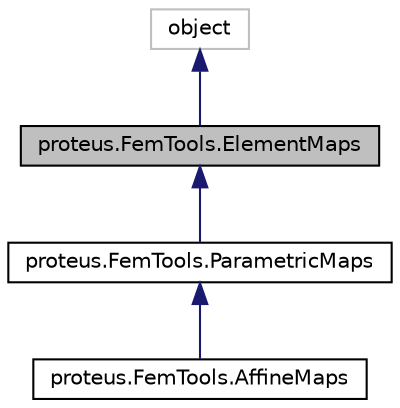digraph "proteus.FemTools.ElementMaps"
{
 // LATEX_PDF_SIZE
  edge [fontname="Helvetica",fontsize="10",labelfontname="Helvetica",labelfontsize="10"];
  node [fontname="Helvetica",fontsize="10",shape=record];
  Node1 [label="proteus.FemTools.ElementMaps",height=0.2,width=0.4,color="black", fillcolor="grey75", style="filled", fontcolor="black",tooltip=" "];
  Node2 -> Node1 [dir="back",color="midnightblue",fontsize="10",style="solid",fontname="Helvetica"];
  Node2 [label="object",height=0.2,width=0.4,color="grey75", fillcolor="white", style="filled",tooltip=" "];
  Node1 -> Node3 [dir="back",color="midnightblue",fontsize="10",style="solid",fontname="Helvetica"];
  Node3 [label="proteus.FemTools.ParametricMaps",height=0.2,width=0.4,color="black", fillcolor="white", style="filled",URL="$dd/d0d/classproteus_1_1FemTools_1_1ParametricMaps.html",tooltip=" "];
  Node3 -> Node4 [dir="back",color="midnightblue",fontsize="10",style="solid",fontname="Helvetica"];
  Node4 [label="proteus.FemTools.AffineMaps",height=0.2,width=0.4,color="black", fillcolor="white", style="filled",URL="$da/dd4/classproteus_1_1FemTools_1_1AffineMaps.html",tooltip=" "];
}
